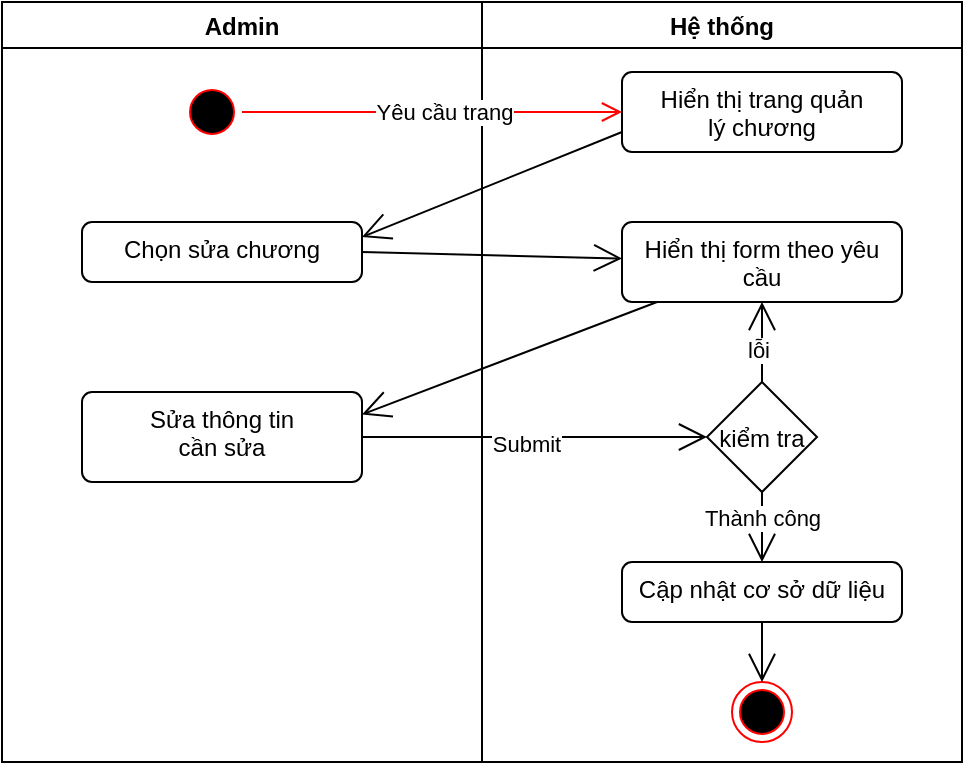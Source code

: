 <mxfile>
    <diagram id="PJjmeHktRxCXxRfmZM1S" name="Page-1">
        <mxGraphModel dx="686" dy="404" grid="1" gridSize="10" guides="1" tooltips="1" connect="1" arrows="1" fold="1" page="1" pageScale="1" pageWidth="850" pageHeight="1100" math="0" shadow="0">
            <root>
                <mxCell id="0"/>
                <mxCell id="1" parent="0"/>
                <mxCell id="51" value="Admin" style="swimlane;" parent="1" vertex="1">
                    <mxGeometry y="80" width="240" height="380" as="geometry"/>
                </mxCell>
                <mxCell id="52" value="" style="ellipse;html=1;shape=startState;fillColor=#000000;strokeColor=#ff0000;" parent="51" vertex="1">
                    <mxGeometry x="90" y="40" width="30" height="30" as="geometry"/>
                </mxCell>
                <mxCell id="53" value="Chọn sửa chương&lt;br&gt;&lt;div&gt;&lt;br&gt;&lt;/div&gt;" style="html=1;align=center;verticalAlign=top;rounded=1;absoluteArcSize=1;arcSize=10;dashed=0;whiteSpace=wrap;" parent="51" vertex="1">
                    <mxGeometry x="40" y="110" width="140" height="30" as="geometry"/>
                </mxCell>
                <mxCell id="54" value="&lt;div&gt;Sửa thông tin&lt;/div&gt;&lt;div&gt;cần sửa&lt;/div&gt;" style="html=1;align=center;verticalAlign=top;rounded=1;absoluteArcSize=1;arcSize=10;dashed=0;whiteSpace=wrap;" parent="51" vertex="1">
                    <mxGeometry x="40" y="195" width="140" height="45" as="geometry"/>
                </mxCell>
                <mxCell id="55" value="Hệ thống" style="swimlane;" parent="1" vertex="1">
                    <mxGeometry x="240" y="80" width="240" height="380" as="geometry"/>
                </mxCell>
                <mxCell id="56" value="Hiển thị trang quản&lt;div&gt;lý chương&lt;/div&gt;&lt;div&gt;&lt;br&gt;&lt;/div&gt;" style="html=1;align=center;verticalAlign=top;rounded=1;absoluteArcSize=1;arcSize=10;dashed=0;whiteSpace=wrap;" parent="55" vertex="1">
                    <mxGeometry x="70" y="35" width="140" height="40" as="geometry"/>
                </mxCell>
                <mxCell id="57" value="kiểm tra" style="rhombus;" parent="55" vertex="1">
                    <mxGeometry x="112.5" y="190" width="55" height="55" as="geometry"/>
                </mxCell>
                <mxCell id="58" value="Hiển thị form theo yêu cầu" style="html=1;align=center;verticalAlign=top;rounded=1;absoluteArcSize=1;arcSize=10;dashed=0;whiteSpace=wrap;" parent="55" vertex="1">
                    <mxGeometry x="70" y="110" width="140" height="40" as="geometry"/>
                </mxCell>
                <mxCell id="59" value="" style="endArrow=open;endFill=1;endSize=12;html=1;exitX=0.5;exitY=0;exitDx=0;exitDy=0;" parent="55" source="57" target="58" edge="1">
                    <mxGeometry width="160" relative="1" as="geometry">
                        <mxPoint x="-50" y="214" as="sourcePoint"/>
                        <mxPoint x="135" y="213" as="targetPoint"/>
                    </mxGeometry>
                </mxCell>
                <mxCell id="60" value="lỗi" style="edgeLabel;html=1;align=center;verticalAlign=middle;resizable=0;points=[];" parent="59" vertex="1" connectable="0">
                    <mxGeometry x="-0.2" y="2" relative="1" as="geometry">
                        <mxPoint as="offset"/>
                    </mxGeometry>
                </mxCell>
                <mxCell id="61" value="Cập nhật cơ sở dữ liệu" style="html=1;align=center;verticalAlign=top;rounded=1;absoluteArcSize=1;arcSize=10;dashed=0;whiteSpace=wrap;" parent="55" vertex="1">
                    <mxGeometry x="70" y="280" width="140" height="30" as="geometry"/>
                </mxCell>
                <mxCell id="62" value="" style="ellipse;html=1;shape=endState;fillColor=#000000;strokeColor=#ff0000;" parent="55" vertex="1">
                    <mxGeometry x="125" y="340" width="30" height="30" as="geometry"/>
                </mxCell>
                <mxCell id="63" value="" style="endArrow=open;endFill=1;endSize=12;html=1;exitX=0.5;exitY=1;exitDx=0;exitDy=0;" parent="55" source="61" target="62" edge="1">
                    <mxGeometry width="160" relative="1" as="geometry">
                        <mxPoint x="-130" y="290" as="sourcePoint"/>
                        <mxPoint x="150" y="240" as="targetPoint"/>
                    </mxGeometry>
                </mxCell>
                <mxCell id="64" value="" style="endArrow=open;endFill=1;endSize=12;html=1;exitX=0.5;exitY=1;exitDx=0;exitDy=0;entryX=0.5;entryY=0;entryDx=0;entryDy=0;" parent="55" source="57" target="61" edge="1">
                    <mxGeometry width="160" relative="1" as="geometry">
                        <mxPoint x="-50" y="234" as="sourcePoint"/>
                        <mxPoint x="140" y="290" as="targetPoint"/>
                    </mxGeometry>
                </mxCell>
                <mxCell id="65" value="Thành công" style="edgeLabel;html=1;align=center;verticalAlign=middle;resizable=0;points=[];" parent="64" vertex="1" connectable="0">
                    <mxGeometry x="-0.257" relative="1" as="geometry">
                        <mxPoint as="offset"/>
                    </mxGeometry>
                </mxCell>
                <mxCell id="66" value="" style="edgeStyle=orthogonalEdgeStyle;html=1;verticalAlign=bottom;endArrow=open;endSize=8;strokeColor=#ff0000;" parent="1" source="52" target="56" edge="1">
                    <mxGeometry relative="1" as="geometry">
                        <mxPoint x="290" y="135" as="targetPoint"/>
                    </mxGeometry>
                </mxCell>
                <mxCell id="67" value="Yêu cầu trang" style="edgeLabel;html=1;align=center;verticalAlign=middle;resizable=0;points=[];" parent="66" vertex="1" connectable="0">
                    <mxGeometry x="0.055" relative="1" as="geometry">
                        <mxPoint x="1" as="offset"/>
                    </mxGeometry>
                </mxCell>
                <mxCell id="68" value="" style="endArrow=open;endFill=0;endSize=12;html=1;exitX=0;exitY=0.75;exitDx=0;exitDy=0;entryX=1;entryY=0.25;entryDx=0;entryDy=0;" parent="1" source="56" target="53" edge="1">
                    <mxGeometry width="160" relative="1" as="geometry">
                        <mxPoint x="220" y="220" as="sourcePoint"/>
                        <mxPoint x="380" y="220" as="targetPoint"/>
                    </mxGeometry>
                </mxCell>
                <mxCell id="69" value="" style="endArrow=open;endFill=1;endSize=12;html=1;exitX=1;exitY=0.5;exitDx=0;exitDy=0;" parent="1" source="53" target="58" edge="1">
                    <mxGeometry width="160" relative="1" as="geometry">
                        <mxPoint x="320" y="155" as="sourcePoint"/>
                        <mxPoint x="182" y="200" as="targetPoint"/>
                    </mxGeometry>
                </mxCell>
                <mxCell id="71" value="" style="endArrow=open;endFill=1;endSize=12;html=1;exitX=1;exitY=0.5;exitDx=0;exitDy=0;entryX=0;entryY=0.5;entryDx=0;entryDy=0;" parent="1" source="54" target="57" edge="1">
                    <mxGeometry width="160" relative="1" as="geometry">
                        <mxPoint x="190" y="215" as="sourcePoint"/>
                        <mxPoint x="330" y="280" as="targetPoint"/>
                    </mxGeometry>
                </mxCell>
                <mxCell id="72" value="Submit" style="edgeLabel;html=1;align=center;verticalAlign=middle;resizable=0;points=[];" parent="71" vertex="1" connectable="0">
                    <mxGeometry x="-0.049" y="-2" relative="1" as="geometry">
                        <mxPoint y="1" as="offset"/>
                    </mxGeometry>
                </mxCell>
                <mxCell id="73" value="" style="endArrow=open;endFill=1;endSize=12;html=1;entryX=1;entryY=0.25;entryDx=0;entryDy=0;" parent="1" source="58" target="54" edge="1">
                    <mxGeometry width="160" relative="1" as="geometry">
                        <mxPoint x="190" y="215" as="sourcePoint"/>
                        <mxPoint x="320" y="218" as="targetPoint"/>
                    </mxGeometry>
                </mxCell>
            </root>
        </mxGraphModel>
    </diagram>
</mxfile>